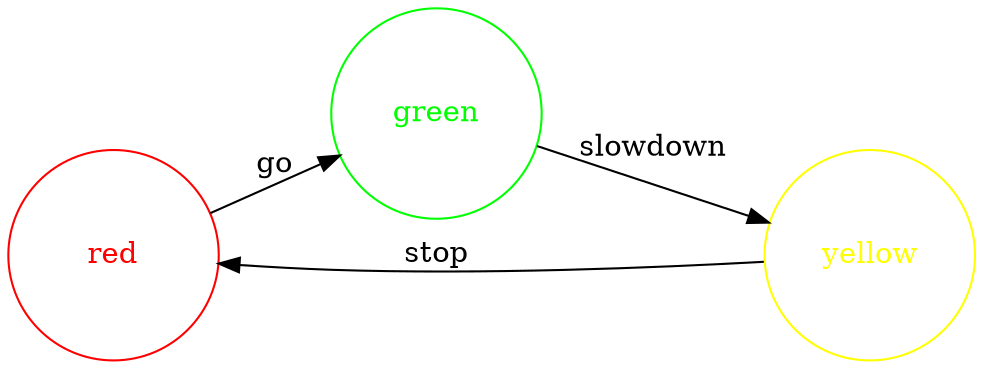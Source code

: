 digraph semaphore {
    rankdir=LR;
    bgcolor="transparent"
    overlap=prism2000
    overlap_shrink=true

    node [
        color=red
        fontcolor=red
        width=1.4,
        height=1.4,
        fixedsize=true,
        fillcolor=white,
        style="filled,solid"
        shape="circle"] red;
    node [
        color=green
        fontcolor=green
        width=1.4,
        height=1.4,
        fixedsize=true,
        fillcolor=white,
        style="filled,solid"
        shape="circle"] green;
    node [
        color=yellow
        fontcolor=yellow
        width=1.4,
        height=1.4,
        fixedsize=true,
        fillcolor=white,
        style="filled,solid"
        shape="circle"
    ] yellow;

    edge [
        splines="curved"
        #labelfloat=true
    ]


    green -> yellow [label="slowdown"];
    yellow -> red [label="stop"];
    red -> green [label="go"];
}
